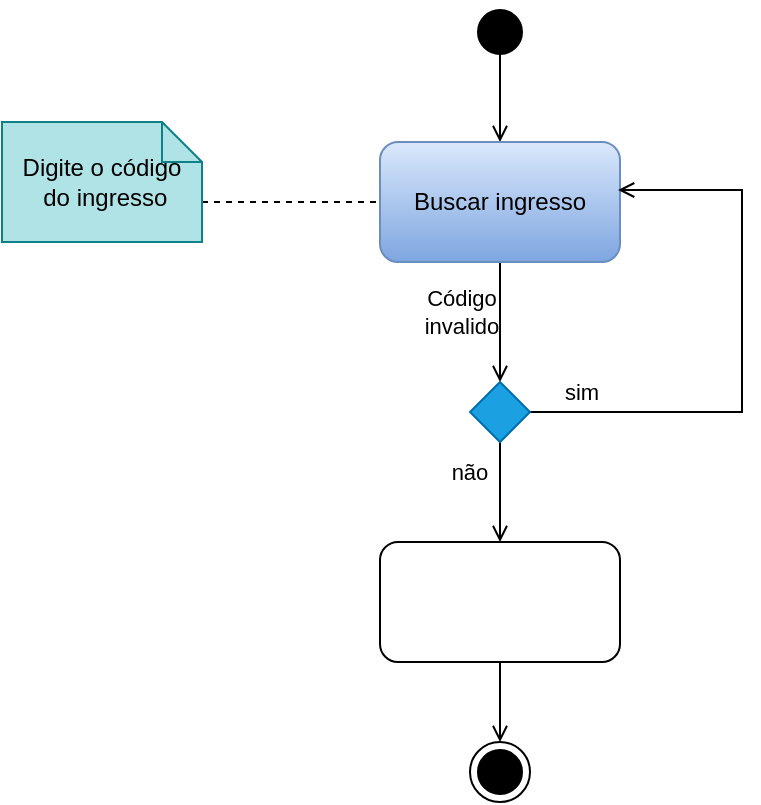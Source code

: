 <mxfile version="21.5.0" type="github">
  <diagram name="Página-1" id="bDArj52ERqh0-YQayxmk">
    <mxGraphModel dx="1114" dy="616" grid="1" gridSize="10" guides="1" tooltips="1" connect="1" arrows="1" fold="1" page="1" pageScale="1" pageWidth="827" pageHeight="1169" math="0" shadow="0">
      <root>
        <mxCell id="0" />
        <mxCell id="1" parent="0" />
        <mxCell id="rnnc0dGFIBG10VOVVDF5-1" style="edgeStyle=orthogonalEdgeStyle;rounded=0;orthogonalLoop=1;jettySize=auto;html=1;exitX=0.5;exitY=0.8;exitDx=0;exitDy=0;entryX=0.5;entryY=0;entryDx=0;entryDy=0;exitPerimeter=0;endArrow=open;endFill=0;" parent="1" source="rnnc0dGFIBG10VOVVDF5-2" target="rnnc0dGFIBG10VOVVDF5-4" edge="1">
          <mxGeometry relative="1" as="geometry" />
        </mxCell>
        <mxCell id="rnnc0dGFIBG10VOVVDF5-2" value="" style="ellipse;html=1;shape=startState;fillColor=#000000;strokeColor=#000000;" parent="1" vertex="1">
          <mxGeometry x="384" y="40" width="30" height="30" as="geometry" />
        </mxCell>
        <mxCell id="rnnc0dGFIBG10VOVVDF5-3" style="edgeStyle=orthogonalEdgeStyle;rounded=0;orthogonalLoop=1;jettySize=auto;html=1;exitX=0.5;exitY=1;exitDx=0;exitDy=0;entryX=0.5;entryY=0;entryDx=0;entryDy=0;endArrow=open;endFill=0;" parent="1" source="rnnc0dGFIBG10VOVVDF5-4" target="rnnc0dGFIBG10VOVVDF5-9" edge="1">
          <mxGeometry relative="1" as="geometry" />
        </mxCell>
        <mxCell id="rnnc0dGFIBG10VOVVDF5-4" value="Buscar ingresso" style="rounded=1;whiteSpace=wrap;html=1;fillColor=#dae8fc;gradientColor=#7ea6e0;strokeColor=#6c8ebf;" parent="1" vertex="1">
          <mxGeometry x="339" y="110" width="120" height="60" as="geometry" />
        </mxCell>
        <mxCell id="rnnc0dGFIBG10VOVVDF5-5" style="edgeStyle=orthogonalEdgeStyle;rounded=0;orthogonalLoop=1;jettySize=auto;html=1;exitX=0;exitY=0;exitDx=100;exitDy=40;exitPerimeter=0;entryX=0;entryY=0.5;entryDx=0;entryDy=0;endArrow=none;endFill=0;dashed=1;" parent="1" source="rnnc0dGFIBG10VOVVDF5-6" target="rnnc0dGFIBG10VOVVDF5-4" edge="1">
          <mxGeometry relative="1" as="geometry" />
        </mxCell>
        <mxCell id="rnnc0dGFIBG10VOVVDF5-6" value="Digite o código&lt;br style=&quot;border-color: var(--border-color);&quot;&gt;&lt;span style=&quot;&quot;&gt;&amp;nbsp;do ingresso&lt;/span&gt;" style="shape=note;size=20;whiteSpace=wrap;html=1;fillColor=#b0e3e6;strokeColor=#0e8088;" parent="1" vertex="1">
          <mxGeometry x="150" y="100" width="100" height="60" as="geometry" />
        </mxCell>
        <mxCell id="rnnc0dGFIBG10VOVVDF5-7" style="edgeStyle=orthogonalEdgeStyle;shape=connector;rounded=0;orthogonalLoop=1;jettySize=auto;html=1;exitX=1;exitY=0.5;exitDx=0;exitDy=0;entryX=0.992;entryY=0.4;entryDx=0;entryDy=0;entryPerimeter=0;labelBackgroundColor=default;strokeColor=default;fontFamily=Helvetica;fontSize=11;fontColor=default;endArrow=open;endFill=0;" parent="1" source="rnnc0dGFIBG10VOVVDF5-9" target="rnnc0dGFIBG10VOVVDF5-4" edge="1">
          <mxGeometry relative="1" as="geometry">
            <Array as="points">
              <mxPoint x="520" y="245" />
              <mxPoint x="520" y="134" />
            </Array>
          </mxGeometry>
        </mxCell>
        <mxCell id="rnnc0dGFIBG10VOVVDF5-8" style="edgeStyle=orthogonalEdgeStyle;shape=connector;rounded=0;orthogonalLoop=1;jettySize=auto;html=1;exitX=0.5;exitY=1;exitDx=0;exitDy=0;entryX=0.5;entryY=0;entryDx=0;entryDy=0;labelBackgroundColor=default;strokeColor=default;fontFamily=Helvetica;fontSize=11;fontColor=default;endArrow=open;endFill=0;" parent="1" source="rnnc0dGFIBG10VOVVDF5-9" edge="1">
          <mxGeometry relative="1" as="geometry">
            <mxPoint x="399" y="310" as="targetPoint" />
          </mxGeometry>
        </mxCell>
        <mxCell id="rnnc0dGFIBG10VOVVDF5-9" value="" style="rhombus;whiteSpace=wrap;html=1;fillColor=#1ba1e2;strokeColor=#006EAF;fontColor=#ffffff;" parent="1" vertex="1">
          <mxGeometry x="384" y="230" width="30" height="30" as="geometry" />
        </mxCell>
        <mxCell id="rnnc0dGFIBG10VOVVDF5-10" value="Código invalido" style="text;html=1;strokeColor=none;fillColor=none;align=center;verticalAlign=middle;whiteSpace=wrap;rounded=0;fontSize=11;fontFamily=Helvetica;fontColor=default;" parent="1" vertex="1">
          <mxGeometry x="350" y="180" width="60" height="30" as="geometry" />
        </mxCell>
        <mxCell id="rnnc0dGFIBG10VOVVDF5-11" value="sim" style="text;html=1;strokeColor=none;fillColor=none;align=center;verticalAlign=middle;whiteSpace=wrap;rounded=0;fontSize=11;fontFamily=Helvetica;fontColor=default;" parent="1" vertex="1">
          <mxGeometry x="410" y="220" width="60" height="30" as="geometry" />
        </mxCell>
        <mxCell id="rnnc0dGFIBG10VOVVDF5-14" value="não" style="text;html=1;strokeColor=none;fillColor=none;align=center;verticalAlign=middle;whiteSpace=wrap;rounded=0;fontSize=11;fontFamily=Helvetica;fontColor=default;" parent="1" vertex="1">
          <mxGeometry x="354" y="260" width="60" height="30" as="geometry" />
        </mxCell>
        <mxCell id="rnnc0dGFIBG10VOVVDF5-15" value="" style="ellipse;html=1;shape=endState;fillColor=#000000;strokeColor=#000000;fontFamily=Helvetica;fontSize=11;fontColor=default;direction=south;" parent="1" vertex="1">
          <mxGeometry x="384" y="410" width="30" height="30" as="geometry" />
        </mxCell>
        <mxCell id="IixeJZIB2zvUlA25pr4z-3" style="edgeStyle=orthogonalEdgeStyle;rounded=0;orthogonalLoop=1;jettySize=auto;html=1;exitX=0.5;exitY=1;exitDx=0;exitDy=0;entryX=0;entryY=0.5;entryDx=0;entryDy=0;endArrow=open;endFill=0;" edge="1" parent="1" source="IixeJZIB2zvUlA25pr4z-2" target="rnnc0dGFIBG10VOVVDF5-15">
          <mxGeometry relative="1" as="geometry" />
        </mxCell>
        <mxCell id="IixeJZIB2zvUlA25pr4z-2" value="" style="rounded=1;whiteSpace=wrap;html=1;" vertex="1" parent="1">
          <mxGeometry x="339" y="310" width="120" height="60" as="geometry" />
        </mxCell>
      </root>
    </mxGraphModel>
  </diagram>
</mxfile>
